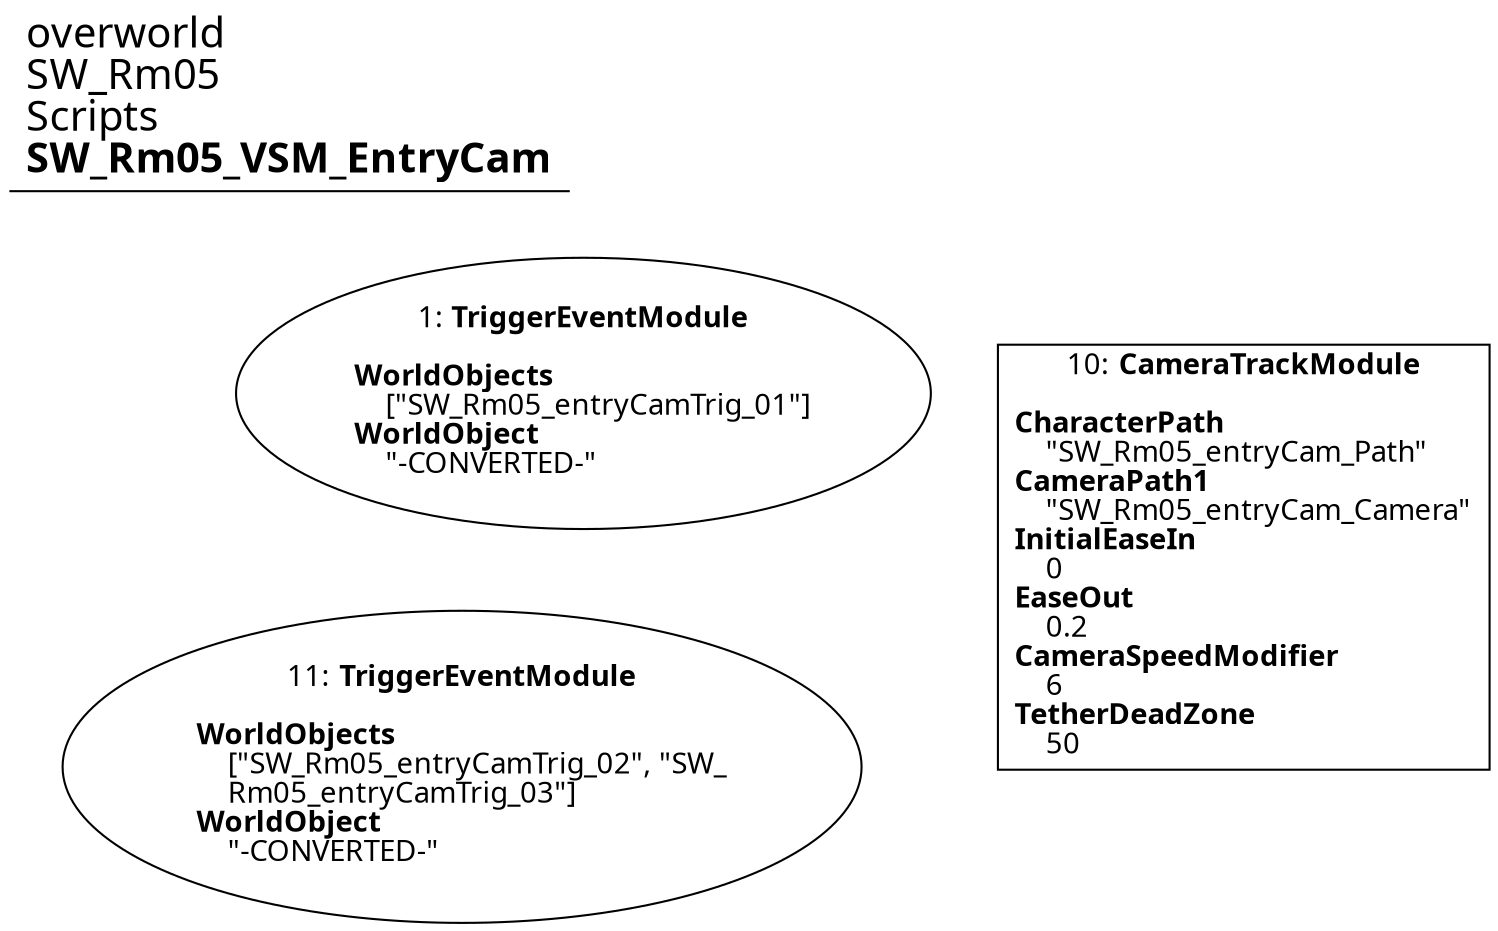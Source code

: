 digraph {
    layout = fdp;
    overlap = prism;
    sep = "+16";
    splines = spline;

    node [ shape = box ];

    graph [ fontname = "Segoe UI" ];
    node [ fontname = "Segoe UI" ];
    edge [ fontname = "Segoe UI" ];

    1 [ label = <1: <b>TriggerEventModule</b><br/><br/><b>WorldObjects</b><br align="left"/>    [&quot;SW_Rm05_entryCamTrig_01&quot;]<br align="left"/><b>WorldObject</b><br align="left"/>    &quot;-CONVERTED-&quot;<br align="left"/>> ];
    1 [ shape = oval ]
    1 [ pos = "0.010000001,-0.062000003!" ];

    10 [ label = <10: <b>CameraTrackModule</b><br/><br/><b>CharacterPath</b><br align="left"/>    &quot;SW_Rm05_entryCam_Path&quot;<br align="left"/><b>CameraPath1</b><br align="left"/>    &quot;SW_Rm05_entryCam_Camera&quot;<br align="left"/><b>InitialEaseIn</b><br align="left"/>    0<br align="left"/><b>EaseOut</b><br align="left"/>    0.2<br align="left"/><b>CameraSpeedModifier</b><br align="left"/>    6<br align="left"/><b>TetherDeadZone</b><br align="left"/>    50<br align="left"/>> ];
    10 [ pos = "0.335,-0.16700001!" ];

    11 [ label = <11: <b>TriggerEventModule</b><br/><br/><b>WorldObjects</b><br align="left"/>    [&quot;SW_Rm05_entryCamTrig_02&quot;, &quot;SW_<br align="left"/>    Rm05_entryCamTrig_03&quot;]<br align="left"/><b>WorldObject</b><br align="left"/>    &quot;-CONVERTED-&quot;<br align="left"/>> ];
    11 [ shape = oval ]
    11 [ pos = "0.010000001,-0.289!" ];

    title [ pos = "0.009000001,-0.061000004!" ];
    title [ shape = underline ];
    title [ label = <<font point-size="20">overworld<br align="left"/>SW_Rm05<br align="left"/>Scripts<br align="left"/><b>SW_Rm05_VSM_EntryCam</b><br align="left"/></font>> ];
}
